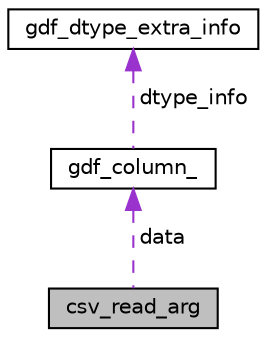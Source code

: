 digraph "csv_read_arg"
{
  edge [fontname="Helvetica",fontsize="10",labelfontname="Helvetica",labelfontsize="10"];
  node [fontname="Helvetica",fontsize="10",shape=record];
  Node1 [label="csv_read_arg",height=0.2,width=0.4,color="black", fillcolor="grey75", style="filled", fontcolor="black"];
  Node2 -> Node1 [dir="back",color="darkorchid3",fontsize="10",style="dashed",label=" data" ,fontname="Helvetica"];
  Node2 [label="gdf_column_",height=0.2,width=0.4,color="black", fillcolor="white", style="filled",URL="$structgdf__column__.html",tooltip="The C representation of a column in CUDF. This is the main unit of operation. "];
  Node3 -> Node2 [dir="back",color="darkorchid3",fontsize="10",style="dashed",label=" dtype_info" ,fontname="Helvetica"];
  Node3 [label="gdf_dtype_extra_info",height=0.2,width=0.4,color="black", fillcolor="white", style="filled",URL="$structgdf__dtype__extra__info.html",tooltip="Extra information about column type. "];
}
